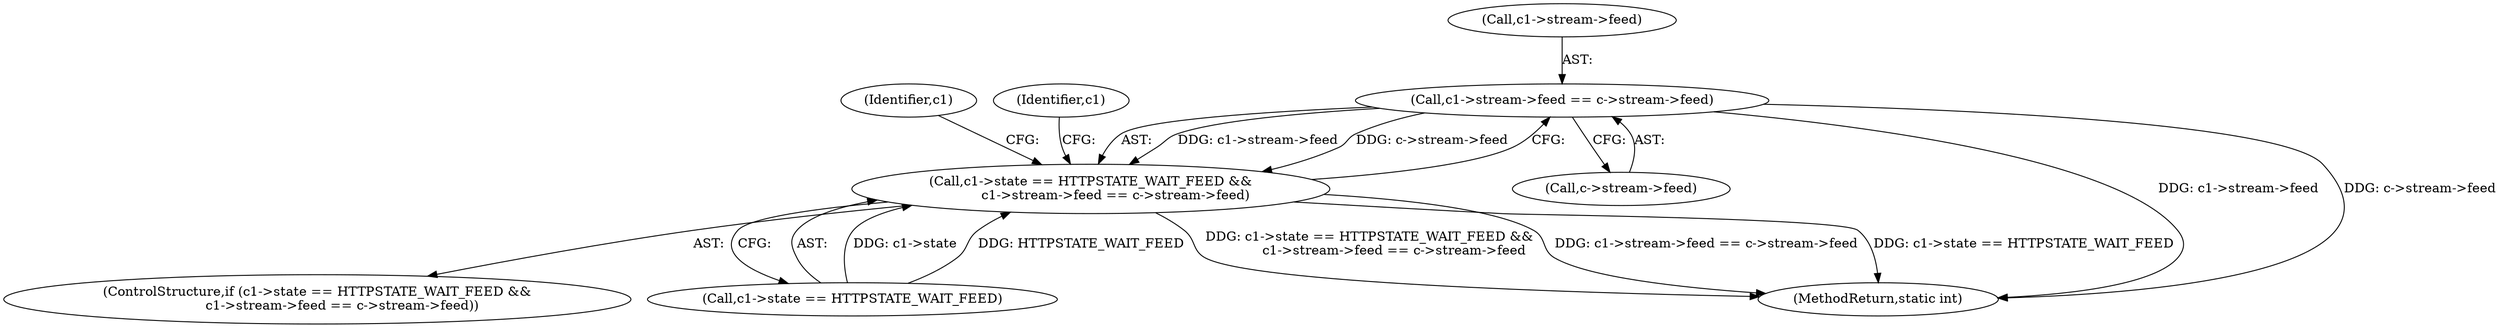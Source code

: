 digraph "0_FFmpeg_a5d25faa3f4b18dac737fdb35d0dd68eb0dc2156@pointer" {
"1000699" [label="(Call,c1->stream->feed == c->stream->feed)"];
"1000693" [label="(Call,c1->state == HTTPSTATE_WAIT_FEED &&\n            c1->stream->feed == c->stream->feed)"];
"1000687" [label="(Identifier,c1)"];
"1000705" [label="(Call,c->stream->feed)"];
"1000693" [label="(Call,c1->state == HTTPSTATE_WAIT_FEED &&\n            c1->stream->feed == c->stream->feed)"];
"1000694" [label="(Call,c1->state == HTTPSTATE_WAIT_FEED)"];
"1000692" [label="(ControlStructure,if (c1->state == HTTPSTATE_WAIT_FEED &&\n            c1->stream->feed == c->stream->feed))"];
"1000699" [label="(Call,c1->stream->feed == c->stream->feed)"];
"1000712" [label="(Identifier,c1)"];
"1000718" [label="(MethodReturn,static int)"];
"1000700" [label="(Call,c1->stream->feed)"];
"1000699" -> "1000693"  [label="AST: "];
"1000699" -> "1000705"  [label="CFG: "];
"1000700" -> "1000699"  [label="AST: "];
"1000705" -> "1000699"  [label="AST: "];
"1000693" -> "1000699"  [label="CFG: "];
"1000699" -> "1000718"  [label="DDG: c1->stream->feed"];
"1000699" -> "1000718"  [label="DDG: c->stream->feed"];
"1000699" -> "1000693"  [label="DDG: c1->stream->feed"];
"1000699" -> "1000693"  [label="DDG: c->stream->feed"];
"1000693" -> "1000692"  [label="AST: "];
"1000693" -> "1000694"  [label="CFG: "];
"1000694" -> "1000693"  [label="AST: "];
"1000712" -> "1000693"  [label="CFG: "];
"1000687" -> "1000693"  [label="CFG: "];
"1000693" -> "1000718"  [label="DDG: c1->state == HTTPSTATE_WAIT_FEED &&\n            c1->stream->feed == c->stream->feed"];
"1000693" -> "1000718"  [label="DDG: c1->stream->feed == c->stream->feed"];
"1000693" -> "1000718"  [label="DDG: c1->state == HTTPSTATE_WAIT_FEED"];
"1000694" -> "1000693"  [label="DDG: c1->state"];
"1000694" -> "1000693"  [label="DDG: HTTPSTATE_WAIT_FEED"];
}
